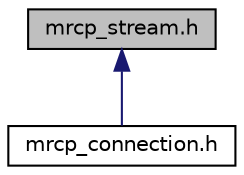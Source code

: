 digraph "mrcp_stream.h"
{
  edge [fontname="Helvetica",fontsize="10",labelfontname="Helvetica",labelfontsize="10"];
  node [fontname="Helvetica",fontsize="10",shape=record];
  Node16 [label="mrcp_stream.h",height=0.2,width=0.4,color="black", fillcolor="grey75", style="filled", fontcolor="black"];
  Node16 -> Node17 [dir="back",color="midnightblue",fontsize="10",style="solid",fontname="Helvetica"];
  Node17 [label="mrcp_connection.h",height=0.2,width=0.4,color="black", fillcolor="white", style="filled",URL="$mrcp__connection_8h.html",tooltip="MRCP Connection. "];
}
